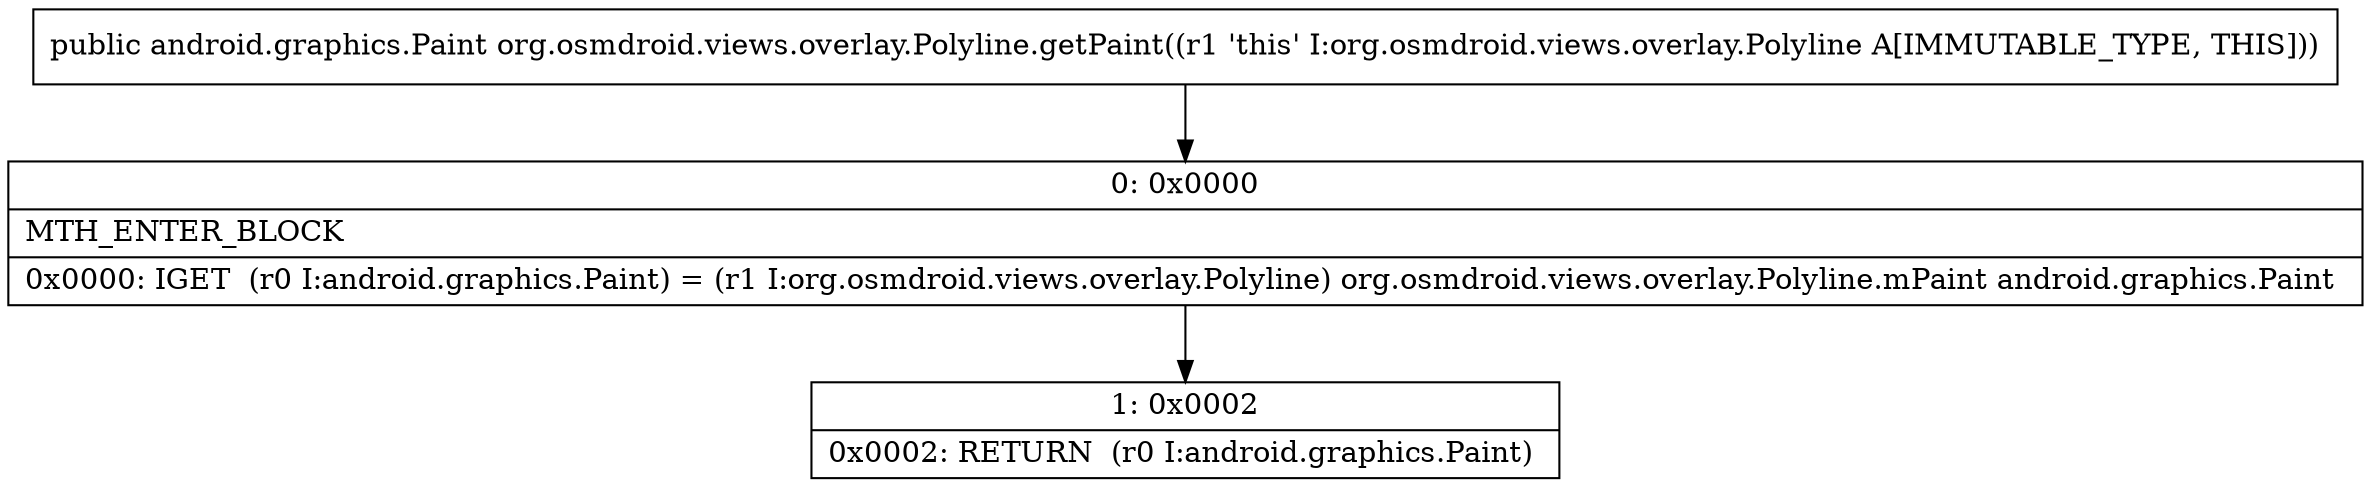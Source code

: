 digraph "CFG fororg.osmdroid.views.overlay.Polyline.getPaint()Landroid\/graphics\/Paint;" {
Node_0 [shape=record,label="{0\:\ 0x0000|MTH_ENTER_BLOCK\l|0x0000: IGET  (r0 I:android.graphics.Paint) = (r1 I:org.osmdroid.views.overlay.Polyline) org.osmdroid.views.overlay.Polyline.mPaint android.graphics.Paint \l}"];
Node_1 [shape=record,label="{1\:\ 0x0002|0x0002: RETURN  (r0 I:android.graphics.Paint) \l}"];
MethodNode[shape=record,label="{public android.graphics.Paint org.osmdroid.views.overlay.Polyline.getPaint((r1 'this' I:org.osmdroid.views.overlay.Polyline A[IMMUTABLE_TYPE, THIS])) }"];
MethodNode -> Node_0;
Node_0 -> Node_1;
}

